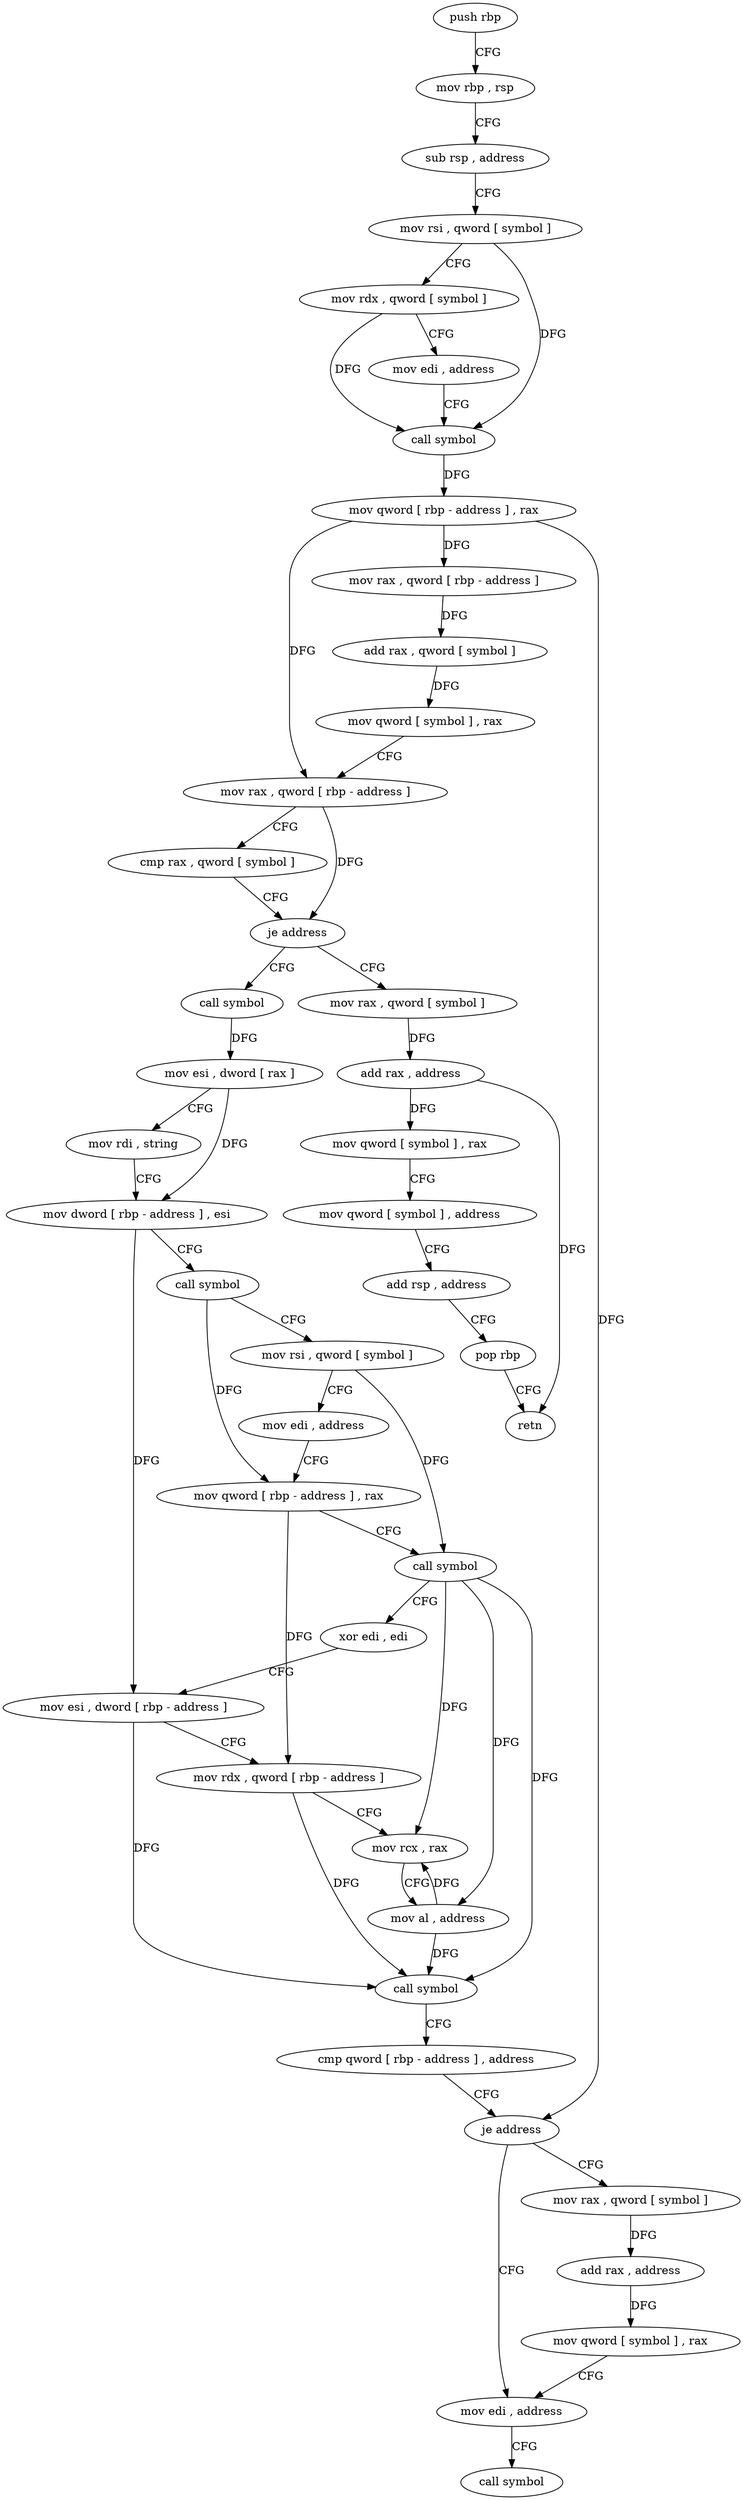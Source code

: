 digraph "func" {
"4251680" [label = "push rbp" ]
"4251681" [label = "mov rbp , rsp" ]
"4251684" [label = "sub rsp , address" ]
"4251688" [label = "mov rsi , qword [ symbol ]" ]
"4251696" [label = "mov rdx , qword [ symbol ]" ]
"4251704" [label = "mov edi , address" ]
"4251709" [label = "call symbol" ]
"4251714" [label = "mov qword [ rbp - address ] , rax" ]
"4251718" [label = "mov rax , qword [ rbp - address ]" ]
"4251722" [label = "add rax , qword [ symbol ]" ]
"4251730" [label = "mov qword [ symbol ] , rax" ]
"4251738" [label = "mov rax , qword [ rbp - address ]" ]
"4251742" [label = "cmp rax , qword [ symbol ]" ]
"4251750" [label = "je address" ]
"4251870" [label = "mov rax , qword [ symbol ]" ]
"4251756" [label = "call symbol" ]
"4251878" [label = "add rax , address" ]
"4251884" [label = "mov qword [ symbol ] , rax" ]
"4251892" [label = "mov qword [ symbol ] , address" ]
"4251904" [label = "add rsp , address" ]
"4251908" [label = "pop rbp" ]
"4251909" [label = "retn" ]
"4251761" [label = "mov esi , dword [ rax ]" ]
"4251763" [label = "mov rdi , string" ]
"4251773" [label = "mov dword [ rbp - address ] , esi" ]
"4251776" [label = "call symbol" ]
"4251781" [label = "mov rsi , qword [ symbol ]" ]
"4251789" [label = "mov edi , address" ]
"4251794" [label = "mov qword [ rbp - address ] , rax" ]
"4251798" [label = "call symbol" ]
"4251803" [label = "xor edi , edi" ]
"4251805" [label = "mov esi , dword [ rbp - address ]" ]
"4251808" [label = "mov rdx , qword [ rbp - address ]" ]
"4251812" [label = "mov rcx , rax" ]
"4251815" [label = "mov al , address" ]
"4251817" [label = "call symbol" ]
"4251822" [label = "cmp qword [ rbp - address ] , address" ]
"4251827" [label = "je address" ]
"4251855" [label = "mov edi , address" ]
"4251833" [label = "mov rax , qword [ symbol ]" ]
"4251860" [label = "call symbol" ]
"4251841" [label = "add rax , address" ]
"4251847" [label = "mov qword [ symbol ] , rax" ]
"4251680" -> "4251681" [ label = "CFG" ]
"4251681" -> "4251684" [ label = "CFG" ]
"4251684" -> "4251688" [ label = "CFG" ]
"4251688" -> "4251696" [ label = "CFG" ]
"4251688" -> "4251709" [ label = "DFG" ]
"4251696" -> "4251704" [ label = "CFG" ]
"4251696" -> "4251709" [ label = "DFG" ]
"4251704" -> "4251709" [ label = "CFG" ]
"4251709" -> "4251714" [ label = "DFG" ]
"4251714" -> "4251718" [ label = "DFG" ]
"4251714" -> "4251738" [ label = "DFG" ]
"4251714" -> "4251827" [ label = "DFG" ]
"4251718" -> "4251722" [ label = "DFG" ]
"4251722" -> "4251730" [ label = "DFG" ]
"4251730" -> "4251738" [ label = "CFG" ]
"4251738" -> "4251742" [ label = "CFG" ]
"4251738" -> "4251750" [ label = "DFG" ]
"4251742" -> "4251750" [ label = "CFG" ]
"4251750" -> "4251870" [ label = "CFG" ]
"4251750" -> "4251756" [ label = "CFG" ]
"4251870" -> "4251878" [ label = "DFG" ]
"4251756" -> "4251761" [ label = "DFG" ]
"4251878" -> "4251884" [ label = "DFG" ]
"4251878" -> "4251909" [ label = "DFG" ]
"4251884" -> "4251892" [ label = "CFG" ]
"4251892" -> "4251904" [ label = "CFG" ]
"4251904" -> "4251908" [ label = "CFG" ]
"4251908" -> "4251909" [ label = "CFG" ]
"4251761" -> "4251763" [ label = "CFG" ]
"4251761" -> "4251773" [ label = "DFG" ]
"4251763" -> "4251773" [ label = "CFG" ]
"4251773" -> "4251776" [ label = "CFG" ]
"4251773" -> "4251805" [ label = "DFG" ]
"4251776" -> "4251781" [ label = "CFG" ]
"4251776" -> "4251794" [ label = "DFG" ]
"4251781" -> "4251789" [ label = "CFG" ]
"4251781" -> "4251798" [ label = "DFG" ]
"4251789" -> "4251794" [ label = "CFG" ]
"4251794" -> "4251798" [ label = "CFG" ]
"4251794" -> "4251808" [ label = "DFG" ]
"4251798" -> "4251803" [ label = "CFG" ]
"4251798" -> "4251812" [ label = "DFG" ]
"4251798" -> "4251815" [ label = "DFG" ]
"4251798" -> "4251817" [ label = "DFG" ]
"4251803" -> "4251805" [ label = "CFG" ]
"4251805" -> "4251808" [ label = "CFG" ]
"4251805" -> "4251817" [ label = "DFG" ]
"4251808" -> "4251812" [ label = "CFG" ]
"4251808" -> "4251817" [ label = "DFG" ]
"4251812" -> "4251815" [ label = "CFG" ]
"4251815" -> "4251817" [ label = "DFG" ]
"4251815" -> "4251812" [ label = "DFG" ]
"4251817" -> "4251822" [ label = "CFG" ]
"4251822" -> "4251827" [ label = "CFG" ]
"4251827" -> "4251855" [ label = "CFG" ]
"4251827" -> "4251833" [ label = "CFG" ]
"4251855" -> "4251860" [ label = "CFG" ]
"4251833" -> "4251841" [ label = "DFG" ]
"4251841" -> "4251847" [ label = "DFG" ]
"4251847" -> "4251855" [ label = "CFG" ]
}
